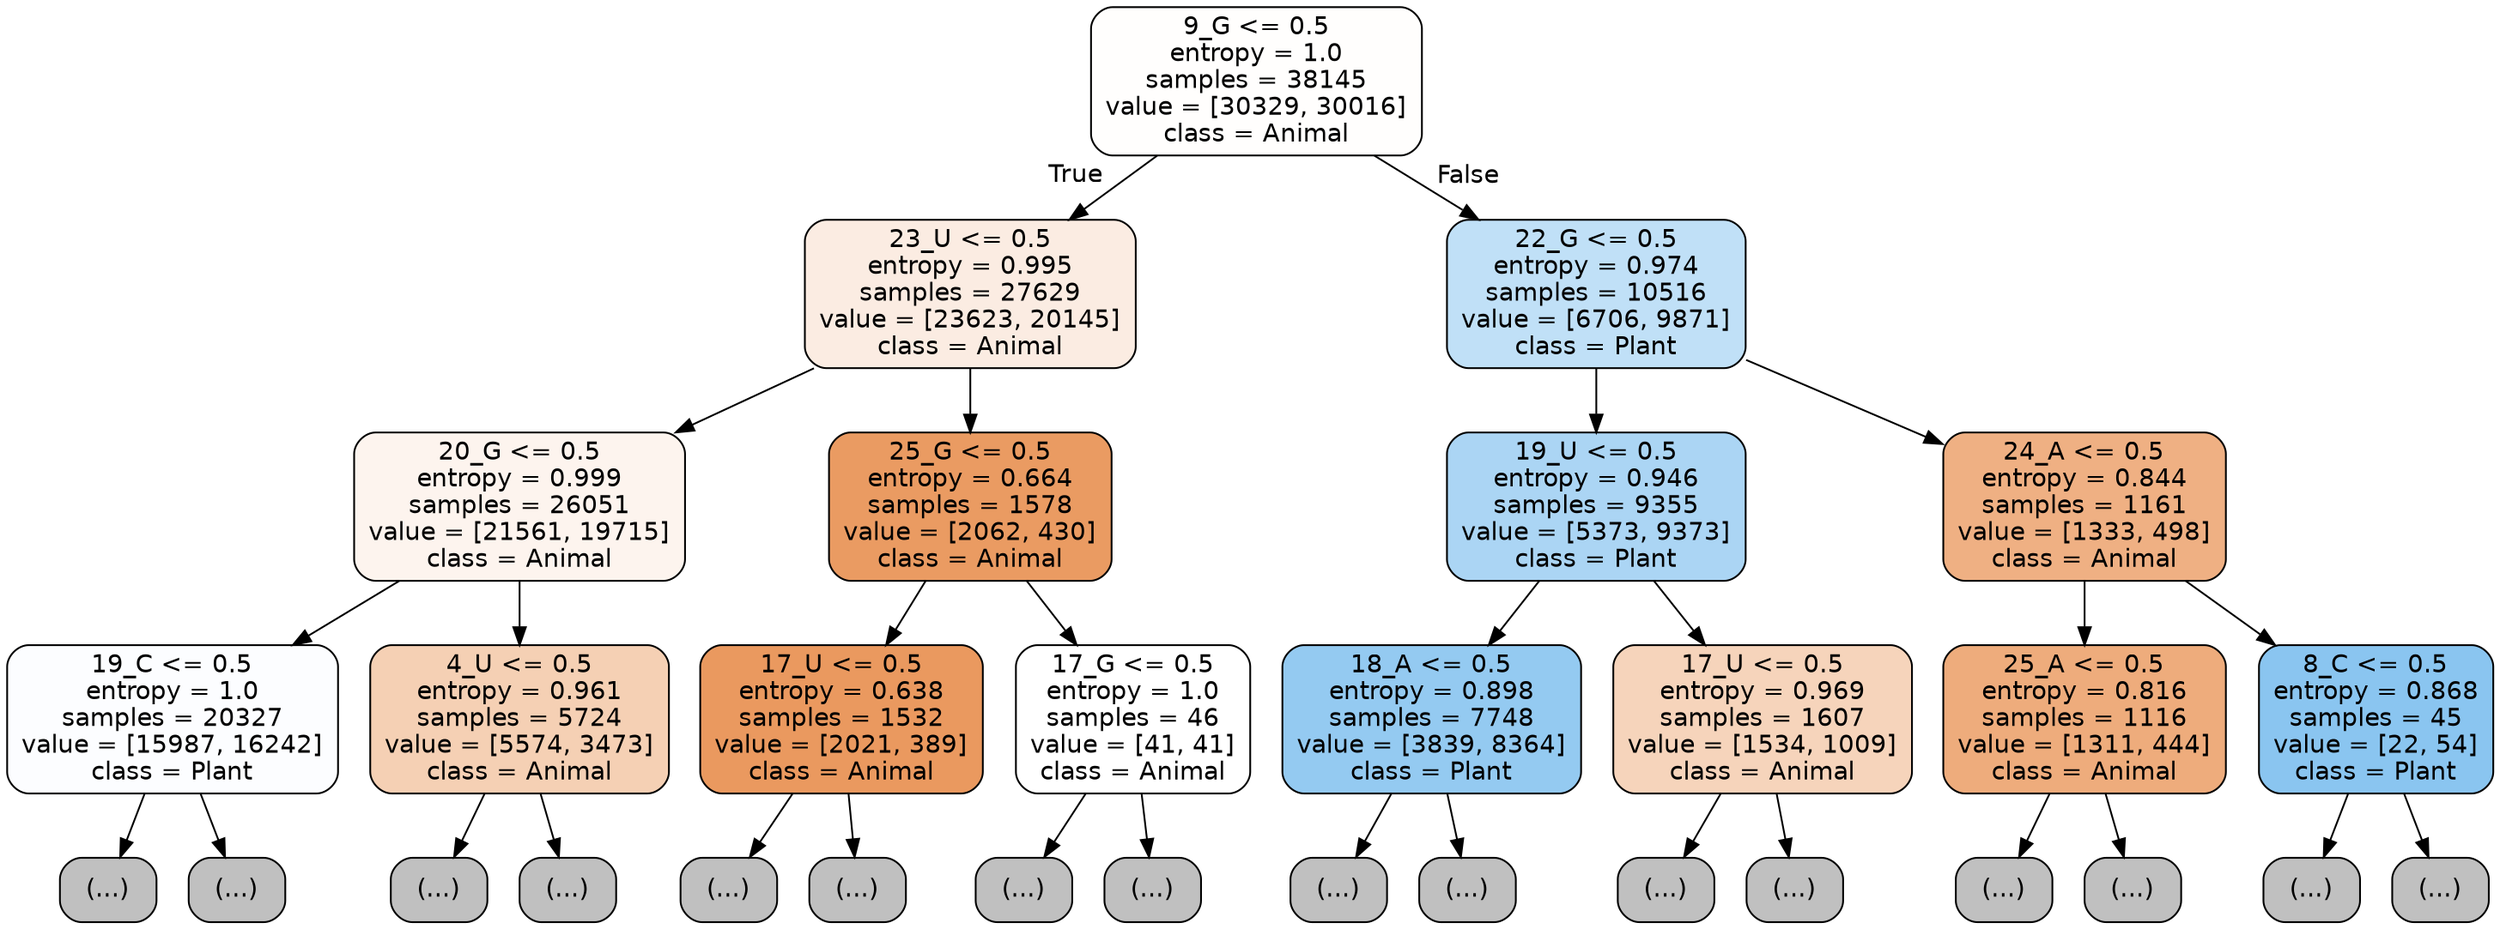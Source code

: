 digraph Tree {
node [shape=box, style="filled, rounded", color="black", fontname="helvetica"] ;
edge [fontname="helvetica"] ;
0 [label="9_G <= 0.5\nentropy = 1.0\nsamples = 38145\nvalue = [30329, 30016]\nclass = Animal", fillcolor="#fffefd"] ;
1 [label="23_U <= 0.5\nentropy = 0.995\nsamples = 27629\nvalue = [23623, 20145]\nclass = Animal", fillcolor="#fbece2"] ;
0 -> 1 [labeldistance=2.5, labelangle=45, headlabel="True"] ;
2 [label="20_G <= 0.5\nentropy = 0.999\nsamples = 26051\nvalue = [21561, 19715]\nclass = Animal", fillcolor="#fdf4ee"] ;
1 -> 2 ;
3 [label="19_C <= 0.5\nentropy = 1.0\nsamples = 20327\nvalue = [15987, 16242]\nclass = Plant", fillcolor="#fcfdff"] ;
2 -> 3 ;
4 [label="(...)", fillcolor="#C0C0C0"] ;
3 -> 4 ;
6379 [label="(...)", fillcolor="#C0C0C0"] ;
3 -> 6379 ;
8886 [label="4_U <= 0.5\nentropy = 0.961\nsamples = 5724\nvalue = [5574, 3473]\nclass = Animal", fillcolor="#f5d0b4"] ;
2 -> 8886 ;
8887 [label="(...)", fillcolor="#C0C0C0"] ;
8886 -> 8887 ;
11140 [label="(...)", fillcolor="#C0C0C0"] ;
8886 -> 11140 ;
11841 [label="25_G <= 0.5\nentropy = 0.664\nsamples = 1578\nvalue = [2062, 430]\nclass = Animal", fillcolor="#ea9b62"] ;
1 -> 11841 ;
11842 [label="17_U <= 0.5\nentropy = 0.638\nsamples = 1532\nvalue = [2021, 389]\nclass = Animal", fillcolor="#ea995f"] ;
11841 -> 11842 ;
11843 [label="(...)", fillcolor="#C0C0C0"] ;
11842 -> 11843 ;
12238 [label="(...)", fillcolor="#C0C0C0"] ;
11842 -> 12238 ;
12397 [label="17_G <= 0.5\nentropy = 1.0\nsamples = 46\nvalue = [41, 41]\nclass = Animal", fillcolor="#ffffff"] ;
11841 -> 12397 ;
12398 [label="(...)", fillcolor="#C0C0C0"] ;
12397 -> 12398 ;
12409 [label="(...)", fillcolor="#C0C0C0"] ;
12397 -> 12409 ;
12414 [label="22_G <= 0.5\nentropy = 0.974\nsamples = 10516\nvalue = [6706, 9871]\nclass = Plant", fillcolor="#c0e0f7"] ;
0 -> 12414 [labeldistance=2.5, labelangle=-45, headlabel="False"] ;
12415 [label="19_U <= 0.5\nentropy = 0.946\nsamples = 9355\nvalue = [5373, 9373]\nclass = Plant", fillcolor="#abd5f4"] ;
12414 -> 12415 ;
12416 [label="18_A <= 0.5\nentropy = 0.898\nsamples = 7748\nvalue = [3839, 8364]\nclass = Plant", fillcolor="#94caf1"] ;
12415 -> 12416 ;
12417 [label="(...)", fillcolor="#C0C0C0"] ;
12416 -> 12417 ;
14632 [label="(...)", fillcolor="#C0C0C0"] ;
12416 -> 14632 ;
15289 [label="17_U <= 0.5\nentropy = 0.969\nsamples = 1607\nvalue = [1534, 1009]\nclass = Animal", fillcolor="#f6d4bb"] ;
12415 -> 15289 ;
15290 [label="(...)", fillcolor="#C0C0C0"] ;
15289 -> 15290 ;
15985 [label="(...)", fillcolor="#C0C0C0"] ;
15289 -> 15985 ;
16274 [label="24_A <= 0.5\nentropy = 0.844\nsamples = 1161\nvalue = [1333, 498]\nclass = Animal", fillcolor="#efb083"] ;
12414 -> 16274 ;
16275 [label="25_A <= 0.5\nentropy = 0.816\nsamples = 1116\nvalue = [1311, 444]\nclass = Animal", fillcolor="#eeac7c"] ;
16274 -> 16275 ;
16276 [label="(...)", fillcolor="#C0C0C0"] ;
16275 -> 16276 ;
16815 [label="(...)", fillcolor="#C0C0C0"] ;
16275 -> 16815 ;
16826 [label="8_C <= 0.5\nentropy = 0.868\nsamples = 45\nvalue = [22, 54]\nclass = Plant", fillcolor="#8ac5f0"] ;
16274 -> 16826 ;
16827 [label="(...)", fillcolor="#C0C0C0"] ;
16826 -> 16827 ;
16846 [label="(...)", fillcolor="#C0C0C0"] ;
16826 -> 16846 ;
}
